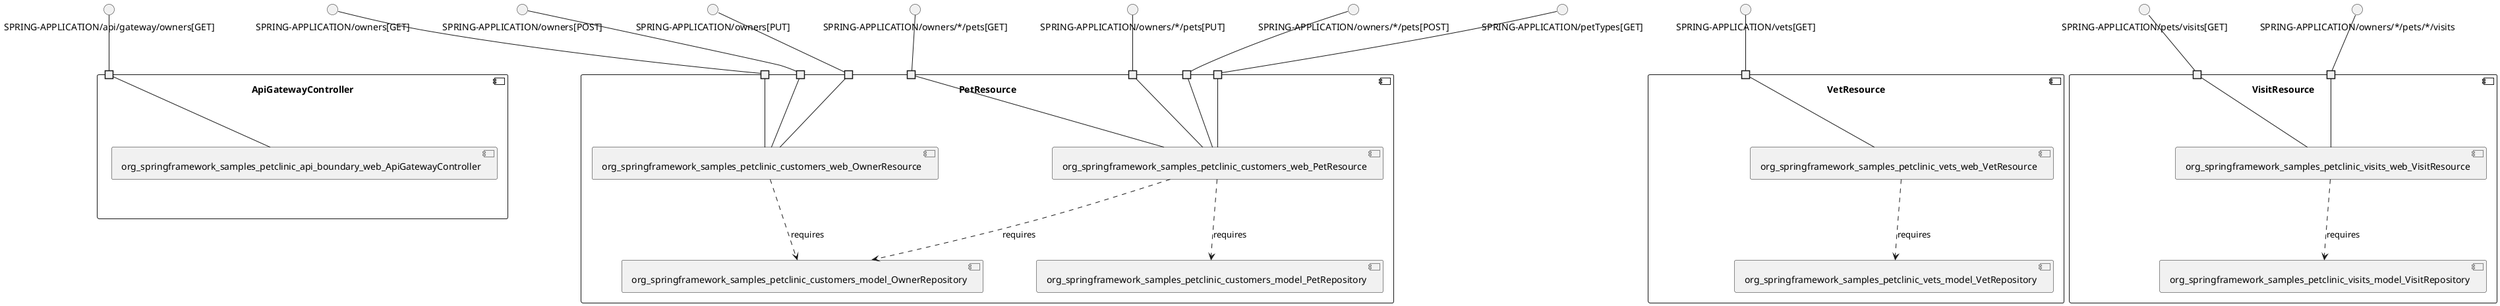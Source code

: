 @startuml
skinparam fixCircleLabelOverlapping true
skinparam componentStyle uml2
component "ApiGatewayController\n\n\n\n\n\n" {
[org_springframework_samples_petclinic_api_boundary_web_ApiGatewayController]
portin " " as ApiGatewayController_requires_SPRING_APPLICATION_api_gateway_owners_GET_
"ApiGatewayController_requires_SPRING_APPLICATION_api_gateway_owners_GET_"--[org_springframework_samples_petclinic_api_boundary_web_ApiGatewayController]
}
interface "SPRING-APPLICATION/api/gateway/owners[GET]" as interface.SPRING_APPLICATION_api_gateway_owners_GET_
interface.SPRING_APPLICATION_api_gateway_owners_GET_--"ApiGatewayController_requires_SPRING_APPLICATION_api_gateway_owners_GET_"
component "PetResource\n\n\n\n\n\n" {
[org_springframework_samples_petclinic_customers_model_PetRepository]
[org_springframework_samples_petclinic_customers_model_OwnerRepository]
[org_springframework_samples_petclinic_customers_web_PetResource]
[org_springframework_samples_petclinic_customers_web_OwnerResource]
portin " " as PetResource_requires_SPRING_APPLICATION_owners_GET_
portin " " as PetResource_requires_SPRING_APPLICATION_petTypes_GET_
portin " " as PetResource_requires_SPRING_APPLICATION_owners_POST_
portin " " as PetResource_requires_SPRING_APPLICATION_owners_pets_GET_
portin " " as PetResource_requires_SPRING_APPLICATION_owners_PUT_
portin " " as PetResource_requires_SPRING_APPLICATION_owners_pets_POST_
portin " " as PetResource_requires_SPRING_APPLICATION_owners_pets_PUT_
[org_springframework_samples_petclinic_customers_web_OwnerResource]..>[org_springframework_samples_petclinic_customers_model_OwnerRepository] : requires
[org_springframework_samples_petclinic_customers_web_PetResource]..>[org_springframework_samples_petclinic_customers_model_PetRepository] : requires
[org_springframework_samples_petclinic_customers_web_PetResource]..>[org_springframework_samples_petclinic_customers_model_OwnerRepository] : requires
"PetResource_requires_SPRING_APPLICATION_owners_pets_GET_"--[org_springframework_samples_petclinic_customers_web_PetResource]
"PetResource_requires_SPRING_APPLICATION_owners_POST_"--[org_springframework_samples_petclinic_customers_web_OwnerResource]
"PetResource_requires_SPRING_APPLICATION_owners_PUT_"--[org_springframework_samples_petclinic_customers_web_OwnerResource]
"PetResource_requires_SPRING_APPLICATION_petTypes_GET_"--[org_springframework_samples_petclinic_customers_web_PetResource]
"PetResource_requires_SPRING_APPLICATION_owners_GET_"--[org_springframework_samples_petclinic_customers_web_OwnerResource]
"PetResource_requires_SPRING_APPLICATION_owners_pets_PUT_"--[org_springframework_samples_petclinic_customers_web_PetResource]
"PetResource_requires_SPRING_APPLICATION_owners_pets_POST_"--[org_springframework_samples_petclinic_customers_web_PetResource]
}
interface "SPRING-APPLICATION/owners[GET]" as interface.SPRING_APPLICATION_owners_GET_
interface.SPRING_APPLICATION_owners_GET_--"PetResource_requires_SPRING_APPLICATION_owners_GET_"
interface "SPRING-APPLICATION/owners[POST]" as interface.SPRING_APPLICATION_owners_POST_
interface.SPRING_APPLICATION_owners_POST_--"PetResource_requires_SPRING_APPLICATION_owners_POST_"
interface "SPRING-APPLICATION/owners[PUT]" as interface.SPRING_APPLICATION_owners_PUT_
interface.SPRING_APPLICATION_owners_PUT_--"PetResource_requires_SPRING_APPLICATION_owners_PUT_"
interface "SPRING-APPLICATION/owners/*/pets[GET]" as interface.SPRING_APPLICATION_owners_pets_GET_
interface.SPRING_APPLICATION_owners_pets_GET_--"PetResource_requires_SPRING_APPLICATION_owners_pets_GET_"
interface "SPRING-APPLICATION/owners/*/pets[POST]" as interface.SPRING_APPLICATION_owners_pets_POST_
interface.SPRING_APPLICATION_owners_pets_POST_--"PetResource_requires_SPRING_APPLICATION_owners_pets_POST_"
interface "SPRING-APPLICATION/owners/*/pets[PUT]" as interface.SPRING_APPLICATION_owners_pets_PUT_
interface.SPRING_APPLICATION_owners_pets_PUT_--"PetResource_requires_SPRING_APPLICATION_owners_pets_PUT_"
interface "SPRING-APPLICATION/petTypes[GET]" as interface.SPRING_APPLICATION_petTypes_GET_
interface.SPRING_APPLICATION_petTypes_GET_--"PetResource_requires_SPRING_APPLICATION_petTypes_GET_"
component "VetResource\n\n\n\n\n\n" {
[org_springframework_samples_petclinic_vets_model_VetRepository]
[org_springframework_samples_petclinic_vets_web_VetResource]
portin " " as VetResource_requires_SPRING_APPLICATION_vets_GET_
[org_springframework_samples_petclinic_vets_web_VetResource]..>[org_springframework_samples_petclinic_vets_model_VetRepository] : requires
"VetResource_requires_SPRING_APPLICATION_vets_GET_"--[org_springframework_samples_petclinic_vets_web_VetResource]
}
interface "SPRING-APPLICATION/vets[GET]" as interface.SPRING_APPLICATION_vets_GET_
interface.SPRING_APPLICATION_vets_GET_--"VetResource_requires_SPRING_APPLICATION_vets_GET_"
component "VisitResource\n\n\n\n\n\n" {
[org_springframework_samples_petclinic_visits_model_VisitRepository]
[org_springframework_samples_petclinic_visits_web_VisitResource]
portin " " as VisitResource_requires_SPRING_APPLICATION_owners_pets_visits
portin " " as VisitResource_requires_SPRING_APPLICATION_pets_visits_GET_
[org_springframework_samples_petclinic_visits_web_VisitResource]..>[org_springframework_samples_petclinic_visits_model_VisitRepository] : requires
"VisitResource_requires_SPRING_APPLICATION_pets_visits_GET_"--[org_springframework_samples_petclinic_visits_web_VisitResource]
"VisitResource_requires_SPRING_APPLICATION_owners_pets_visits"--[org_springframework_samples_petclinic_visits_web_VisitResource]
}
interface "SPRING-APPLICATION/owners/*/pets/*/visits" as interface.SPRING_APPLICATION_owners_pets_visits
interface.SPRING_APPLICATION_owners_pets_visits--"VisitResource_requires_SPRING_APPLICATION_owners_pets_visits"
interface "SPRING-APPLICATION/pets/visits[GET]" as interface.SPRING_APPLICATION_pets_visits_GET_
interface.SPRING_APPLICATION_pets_visits_GET_--"VisitResource_requires_SPRING_APPLICATION_pets_visits_GET_"

@enduml
